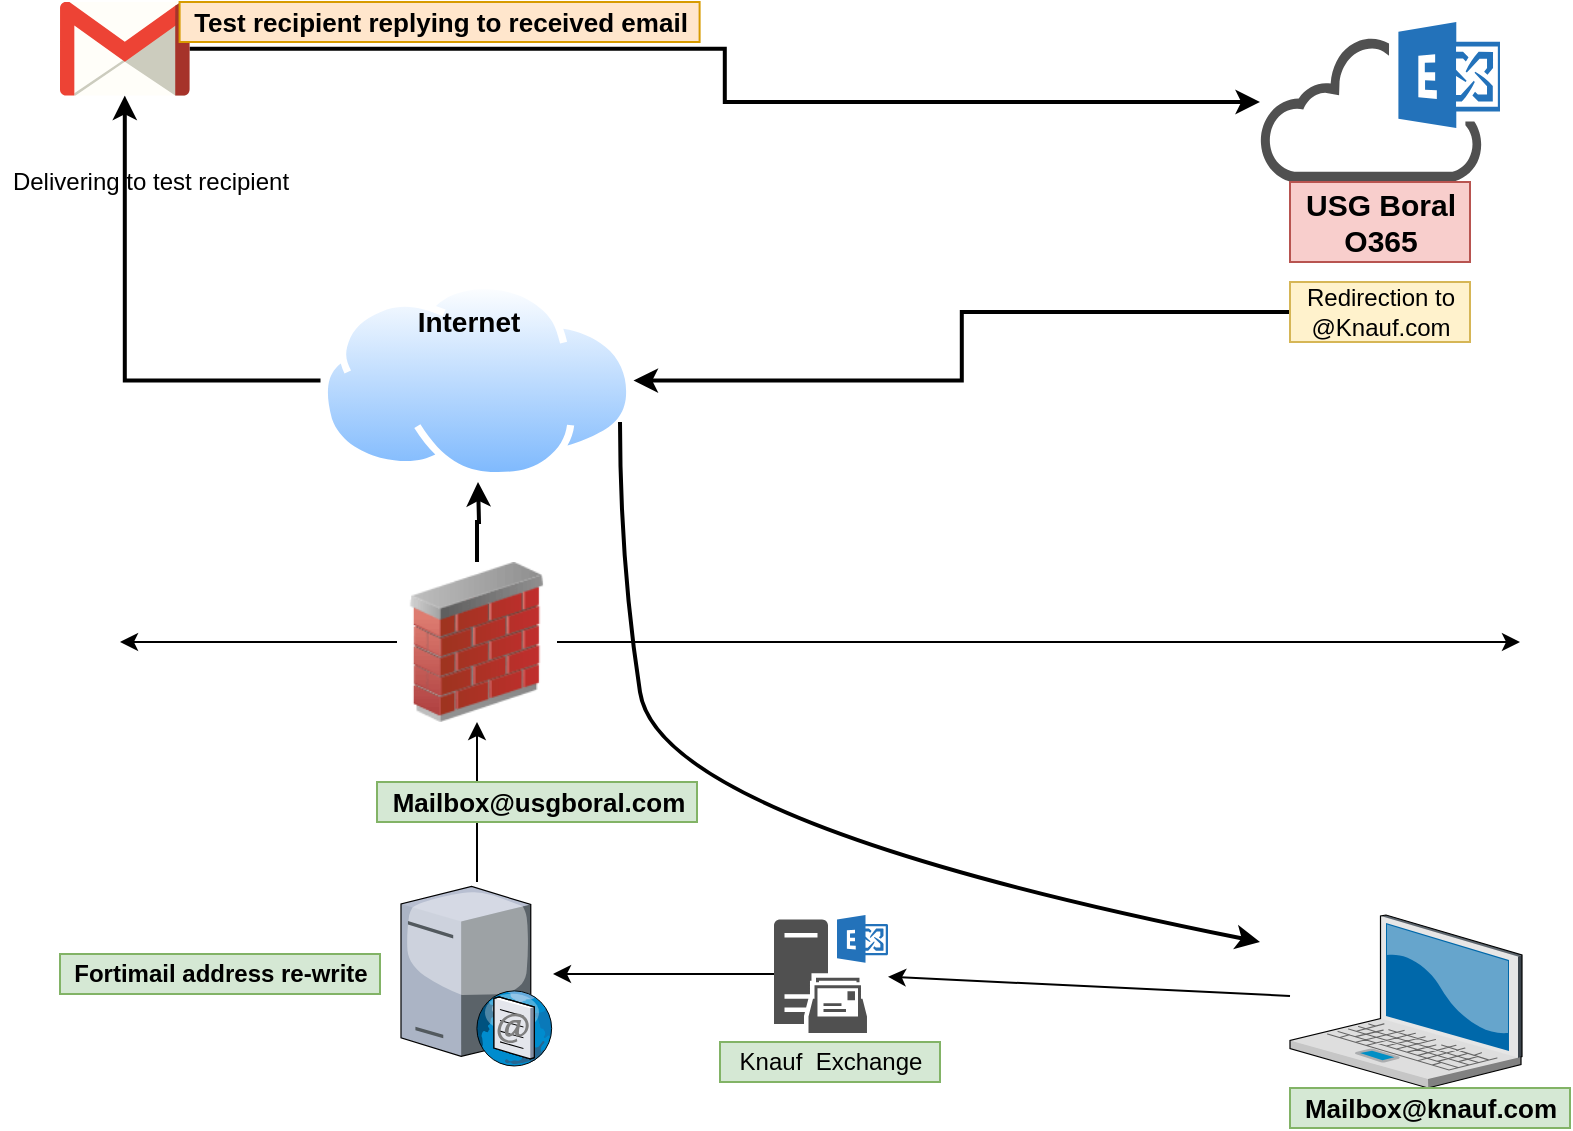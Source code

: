<mxfile version="14.8.1" type="github">
  <diagram id="b1v0rlvgwMFWRnTb7KpD" name="Page-1">
    <mxGraphModel dx="1422" dy="804" grid="1" gridSize="10" guides="1" tooltips="1" connect="1" arrows="1" fold="1" page="1" pageScale="1" pageWidth="850" pageHeight="1100" math="0" shadow="0">
      <root>
        <mxCell id="0" />
        <mxCell id="1" parent="0" />
        <mxCell id="MEOmbgYRBJoREZ-vEdDK-10" style="edgeStyle=orthogonalEdgeStyle;rounded=0;orthogonalLoop=1;jettySize=auto;html=1;" edge="1" parent="1" source="MEOmbgYRBJoREZ-vEdDK-2" target="MEOmbgYRBJoREZ-vEdDK-7">
          <mxGeometry relative="1" as="geometry">
            <mxPoint x="310" y="540" as="targetPoint" />
          </mxGeometry>
        </mxCell>
        <mxCell id="MEOmbgYRBJoREZ-vEdDK-2" value="" style="pointerEvents=1;shadow=0;dashed=0;html=1;strokeColor=none;fillColor=#505050;labelPosition=center;verticalLabelPosition=bottom;verticalAlign=top;outlineConnect=0;align=center;shape=mxgraph.office.servers.exchange_mailbox_server;" vertex="1" parent="1">
          <mxGeometry x="397" y="486.5" width="57" height="59" as="geometry" />
        </mxCell>
        <mxCell id="MEOmbgYRBJoREZ-vEdDK-3" value="" style="pointerEvents=1;shadow=0;dashed=0;html=1;strokeColor=none;fillColor=#505050;labelPosition=center;verticalLabelPosition=bottom;outlineConnect=0;verticalAlign=top;align=center;shape=mxgraph.office.clouds.cloud_exchange_online;" vertex="1" parent="1">
          <mxGeometry x="640" y="40" width="120" height="80" as="geometry" />
        </mxCell>
        <mxCell id="MEOmbgYRBJoREZ-vEdDK-5" style="edgeStyle=orthogonalEdgeStyle;rounded=0;orthogonalLoop=1;jettySize=auto;html=1;" edge="1" parent="1" source="MEOmbgYRBJoREZ-vEdDK-4">
          <mxGeometry relative="1" as="geometry">
            <mxPoint x="770" y="350" as="targetPoint" />
          </mxGeometry>
        </mxCell>
        <mxCell id="MEOmbgYRBJoREZ-vEdDK-6" style="edgeStyle=orthogonalEdgeStyle;rounded=0;orthogonalLoop=1;jettySize=auto;html=1;" edge="1" parent="1" source="MEOmbgYRBJoREZ-vEdDK-4">
          <mxGeometry relative="1" as="geometry">
            <mxPoint x="70" y="350" as="targetPoint" />
          </mxGeometry>
        </mxCell>
        <mxCell id="MEOmbgYRBJoREZ-vEdDK-17" style="edgeStyle=orthogonalEdgeStyle;rounded=0;orthogonalLoop=1;jettySize=auto;html=1;strokeWidth=2;" edge="1" parent="1" source="MEOmbgYRBJoREZ-vEdDK-4">
          <mxGeometry relative="1" as="geometry">
            <mxPoint x="249" y="270" as="targetPoint" />
          </mxGeometry>
        </mxCell>
        <mxCell id="MEOmbgYRBJoREZ-vEdDK-4" value="" style="image;html=1;image=img/lib/clip_art/networking/Firewall_02_128x128.png" vertex="1" parent="1">
          <mxGeometry x="208.5" y="310" width="80" height="80" as="geometry" />
        </mxCell>
        <mxCell id="MEOmbgYRBJoREZ-vEdDK-11" style="edgeStyle=orthogonalEdgeStyle;rounded=0;orthogonalLoop=1;jettySize=auto;html=1;entryX=0.5;entryY=1;entryDx=0;entryDy=0;" edge="1" parent="1" source="MEOmbgYRBJoREZ-vEdDK-7" target="MEOmbgYRBJoREZ-vEdDK-4">
          <mxGeometry relative="1" as="geometry" />
        </mxCell>
        <mxCell id="MEOmbgYRBJoREZ-vEdDK-7" value="" style="verticalLabelPosition=bottom;aspect=fixed;html=1;verticalAlign=top;strokeColor=none;align=center;outlineConnect=0;shape=mxgraph.citrix.smtp_server;" vertex="1" parent="1">
          <mxGeometry x="210.5" y="470" width="76" height="92" as="geometry" />
        </mxCell>
        <mxCell id="MEOmbgYRBJoREZ-vEdDK-8" value="" style="verticalLabelPosition=bottom;aspect=fixed;html=1;verticalAlign=top;strokeColor=none;align=center;outlineConnect=0;shape=mxgraph.citrix.laptop_2;" vertex="1" parent="1">
          <mxGeometry x="655" y="486.5" width="116" height="86.5" as="geometry" />
        </mxCell>
        <mxCell id="MEOmbgYRBJoREZ-vEdDK-9" value="" style="endArrow=classic;html=1;" edge="1" parent="1" source="MEOmbgYRBJoREZ-vEdDK-8" target="MEOmbgYRBJoREZ-vEdDK-2">
          <mxGeometry width="50" height="50" relative="1" as="geometry">
            <mxPoint x="680" y="530" as="sourcePoint" />
            <mxPoint x="500" y="470" as="targetPoint" />
          </mxGeometry>
        </mxCell>
        <mxCell id="MEOmbgYRBJoREZ-vEdDK-12" value="&lt;b&gt;&lt;font style=&quot;font-size: 13px&quot;&gt;Mailbox@knauf.com&lt;/font&gt;&lt;/b&gt;" style="text;html=1;align=center;verticalAlign=middle;resizable=0;points=[];autosize=1;strokeColor=#82b366;fillColor=#d5e8d4;" vertex="1" parent="1">
          <mxGeometry x="655" y="573" width="140" height="20" as="geometry" />
        </mxCell>
        <mxCell id="MEOmbgYRBJoREZ-vEdDK-13" value="Knauf&amp;nbsp; Exchange" style="text;html=1;align=center;verticalAlign=middle;resizable=0;points=[];autosize=1;strokeColor=#82b366;fillColor=#d5e8d4;" vertex="1" parent="1">
          <mxGeometry x="370" y="550" width="110" height="20" as="geometry" />
        </mxCell>
        <mxCell id="MEOmbgYRBJoREZ-vEdDK-14" value="&lt;b&gt;Fortimail address re-write&lt;/b&gt;" style="text;html=1;align=center;verticalAlign=middle;resizable=0;points=[];autosize=1;strokeColor=#82b366;fillColor=#d5e8d4;" vertex="1" parent="1">
          <mxGeometry x="40" y="506" width="160" height="20" as="geometry" />
        </mxCell>
        <mxCell id="MEOmbgYRBJoREZ-vEdDK-15" value="&lt;b&gt;&lt;font style=&quot;font-size: 13px&quot;&gt;Mailbox@usgboral.com&lt;/font&gt;&lt;/b&gt;" style="text;html=1;align=center;verticalAlign=middle;resizable=0;points=[];autosize=1;strokeColor=#82b366;fillColor=#d5e8d4;" vertex="1" parent="1">
          <mxGeometry x="198.5" y="420" width="160" height="20" as="geometry" />
        </mxCell>
        <mxCell id="MEOmbgYRBJoREZ-vEdDK-20" style="edgeStyle=orthogonalEdgeStyle;rounded=0;orthogonalLoop=1;jettySize=auto;html=1;strokeWidth=2;" edge="1" parent="1" source="MEOmbgYRBJoREZ-vEdDK-16" target="MEOmbgYRBJoREZ-vEdDK-19">
          <mxGeometry relative="1" as="geometry" />
        </mxCell>
        <mxCell id="MEOmbgYRBJoREZ-vEdDK-16" value="" style="aspect=fixed;perimeter=ellipsePerimeter;html=1;align=center;shadow=0;dashed=0;spacingTop=3;image;image=img/lib/active_directory/internet_cloud.svg;" vertex="1" parent="1">
          <mxGeometry x="170.25" y="170" width="156.5" height="98.6" as="geometry" />
        </mxCell>
        <mxCell id="MEOmbgYRBJoREZ-vEdDK-18" value="&lt;b&gt;&lt;font style=&quot;font-size: 14px&quot;&gt;Internet&lt;br&gt;&lt;/font&gt;&lt;/b&gt;" style="text;html=1;align=center;verticalAlign=middle;resizable=0;points=[];autosize=1;strokeColor=none;" vertex="1" parent="1">
          <mxGeometry x="208.5" y="180" width="70" height="20" as="geometry" />
        </mxCell>
        <mxCell id="MEOmbgYRBJoREZ-vEdDK-21" style="edgeStyle=orthogonalEdgeStyle;rounded=0;orthogonalLoop=1;jettySize=auto;html=1;strokeWidth=2;" edge="1" parent="1" source="MEOmbgYRBJoREZ-vEdDK-19" target="MEOmbgYRBJoREZ-vEdDK-3">
          <mxGeometry relative="1" as="geometry" />
        </mxCell>
        <mxCell id="MEOmbgYRBJoREZ-vEdDK-19" value="" style="dashed=0;outlineConnect=0;html=1;align=center;labelPosition=center;verticalLabelPosition=bottom;verticalAlign=top;shape=mxgraph.weblogos.gmail" vertex="1" parent="1">
          <mxGeometry x="40" y="30" width="64.8" height="46.8" as="geometry" />
        </mxCell>
        <mxCell id="MEOmbgYRBJoREZ-vEdDK-22" value="Delivering to test recipient" style="text;html=1;align=center;verticalAlign=middle;resizable=0;points=[];autosize=1;strokeColor=none;" vertex="1" parent="1">
          <mxGeometry x="10" y="110" width="150" height="20" as="geometry" />
        </mxCell>
        <mxCell id="MEOmbgYRBJoREZ-vEdDK-23" value="&lt;b&gt;&lt;font style=&quot;font-size: 13px&quot;&gt;Test recipient replying to received email&lt;br&gt;&lt;/font&gt;&lt;/b&gt;" style="text;html=1;align=center;verticalAlign=middle;resizable=0;points=[];autosize=1;strokeColor=#d79b00;fillColor=#ffe6cc;" vertex="1" parent="1">
          <mxGeometry x="99.8" y="30" width="260" height="20" as="geometry" />
        </mxCell>
        <mxCell id="MEOmbgYRBJoREZ-vEdDK-24" value="&lt;b style=&quot;font-size: 15px&quot;&gt;USG Boral &lt;br&gt;O365&lt;/b&gt;" style="text;html=1;align=center;verticalAlign=middle;resizable=0;points=[];autosize=1;strokeColor=#b85450;fillColor=#f8cecc;" vertex="1" parent="1">
          <mxGeometry x="655" y="120" width="90" height="40" as="geometry" />
        </mxCell>
        <mxCell id="MEOmbgYRBJoREZ-vEdDK-26" style="edgeStyle=orthogonalEdgeStyle;rounded=0;orthogonalLoop=1;jettySize=auto;html=1;strokeWidth=2;entryX=1;entryY=0.5;entryDx=0;entryDy=0;" edge="1" parent="1" source="MEOmbgYRBJoREZ-vEdDK-25" target="MEOmbgYRBJoREZ-vEdDK-16">
          <mxGeometry relative="1" as="geometry">
            <mxPoint x="560" y="240" as="targetPoint" />
          </mxGeometry>
        </mxCell>
        <mxCell id="MEOmbgYRBJoREZ-vEdDK-25" value="Redirection to &lt;br&gt;@Knauf.com" style="text;html=1;align=center;verticalAlign=middle;resizable=0;points=[];autosize=1;strokeColor=#d6b656;fillColor=#fff2cc;" vertex="1" parent="1">
          <mxGeometry x="655" y="170" width="90" height="30" as="geometry" />
        </mxCell>
        <mxCell id="MEOmbgYRBJoREZ-vEdDK-27" value="" style="curved=1;endArrow=classic;html=1;strokeWidth=2;" edge="1" parent="1">
          <mxGeometry width="50" height="50" relative="1" as="geometry">
            <mxPoint x="320" y="240" as="sourcePoint" />
            <mxPoint x="640" y="500" as="targetPoint" />
            <Array as="points">
              <mxPoint x="320" y="310" />
              <mxPoint x="340" y="440" />
            </Array>
          </mxGeometry>
        </mxCell>
      </root>
    </mxGraphModel>
  </diagram>
</mxfile>
